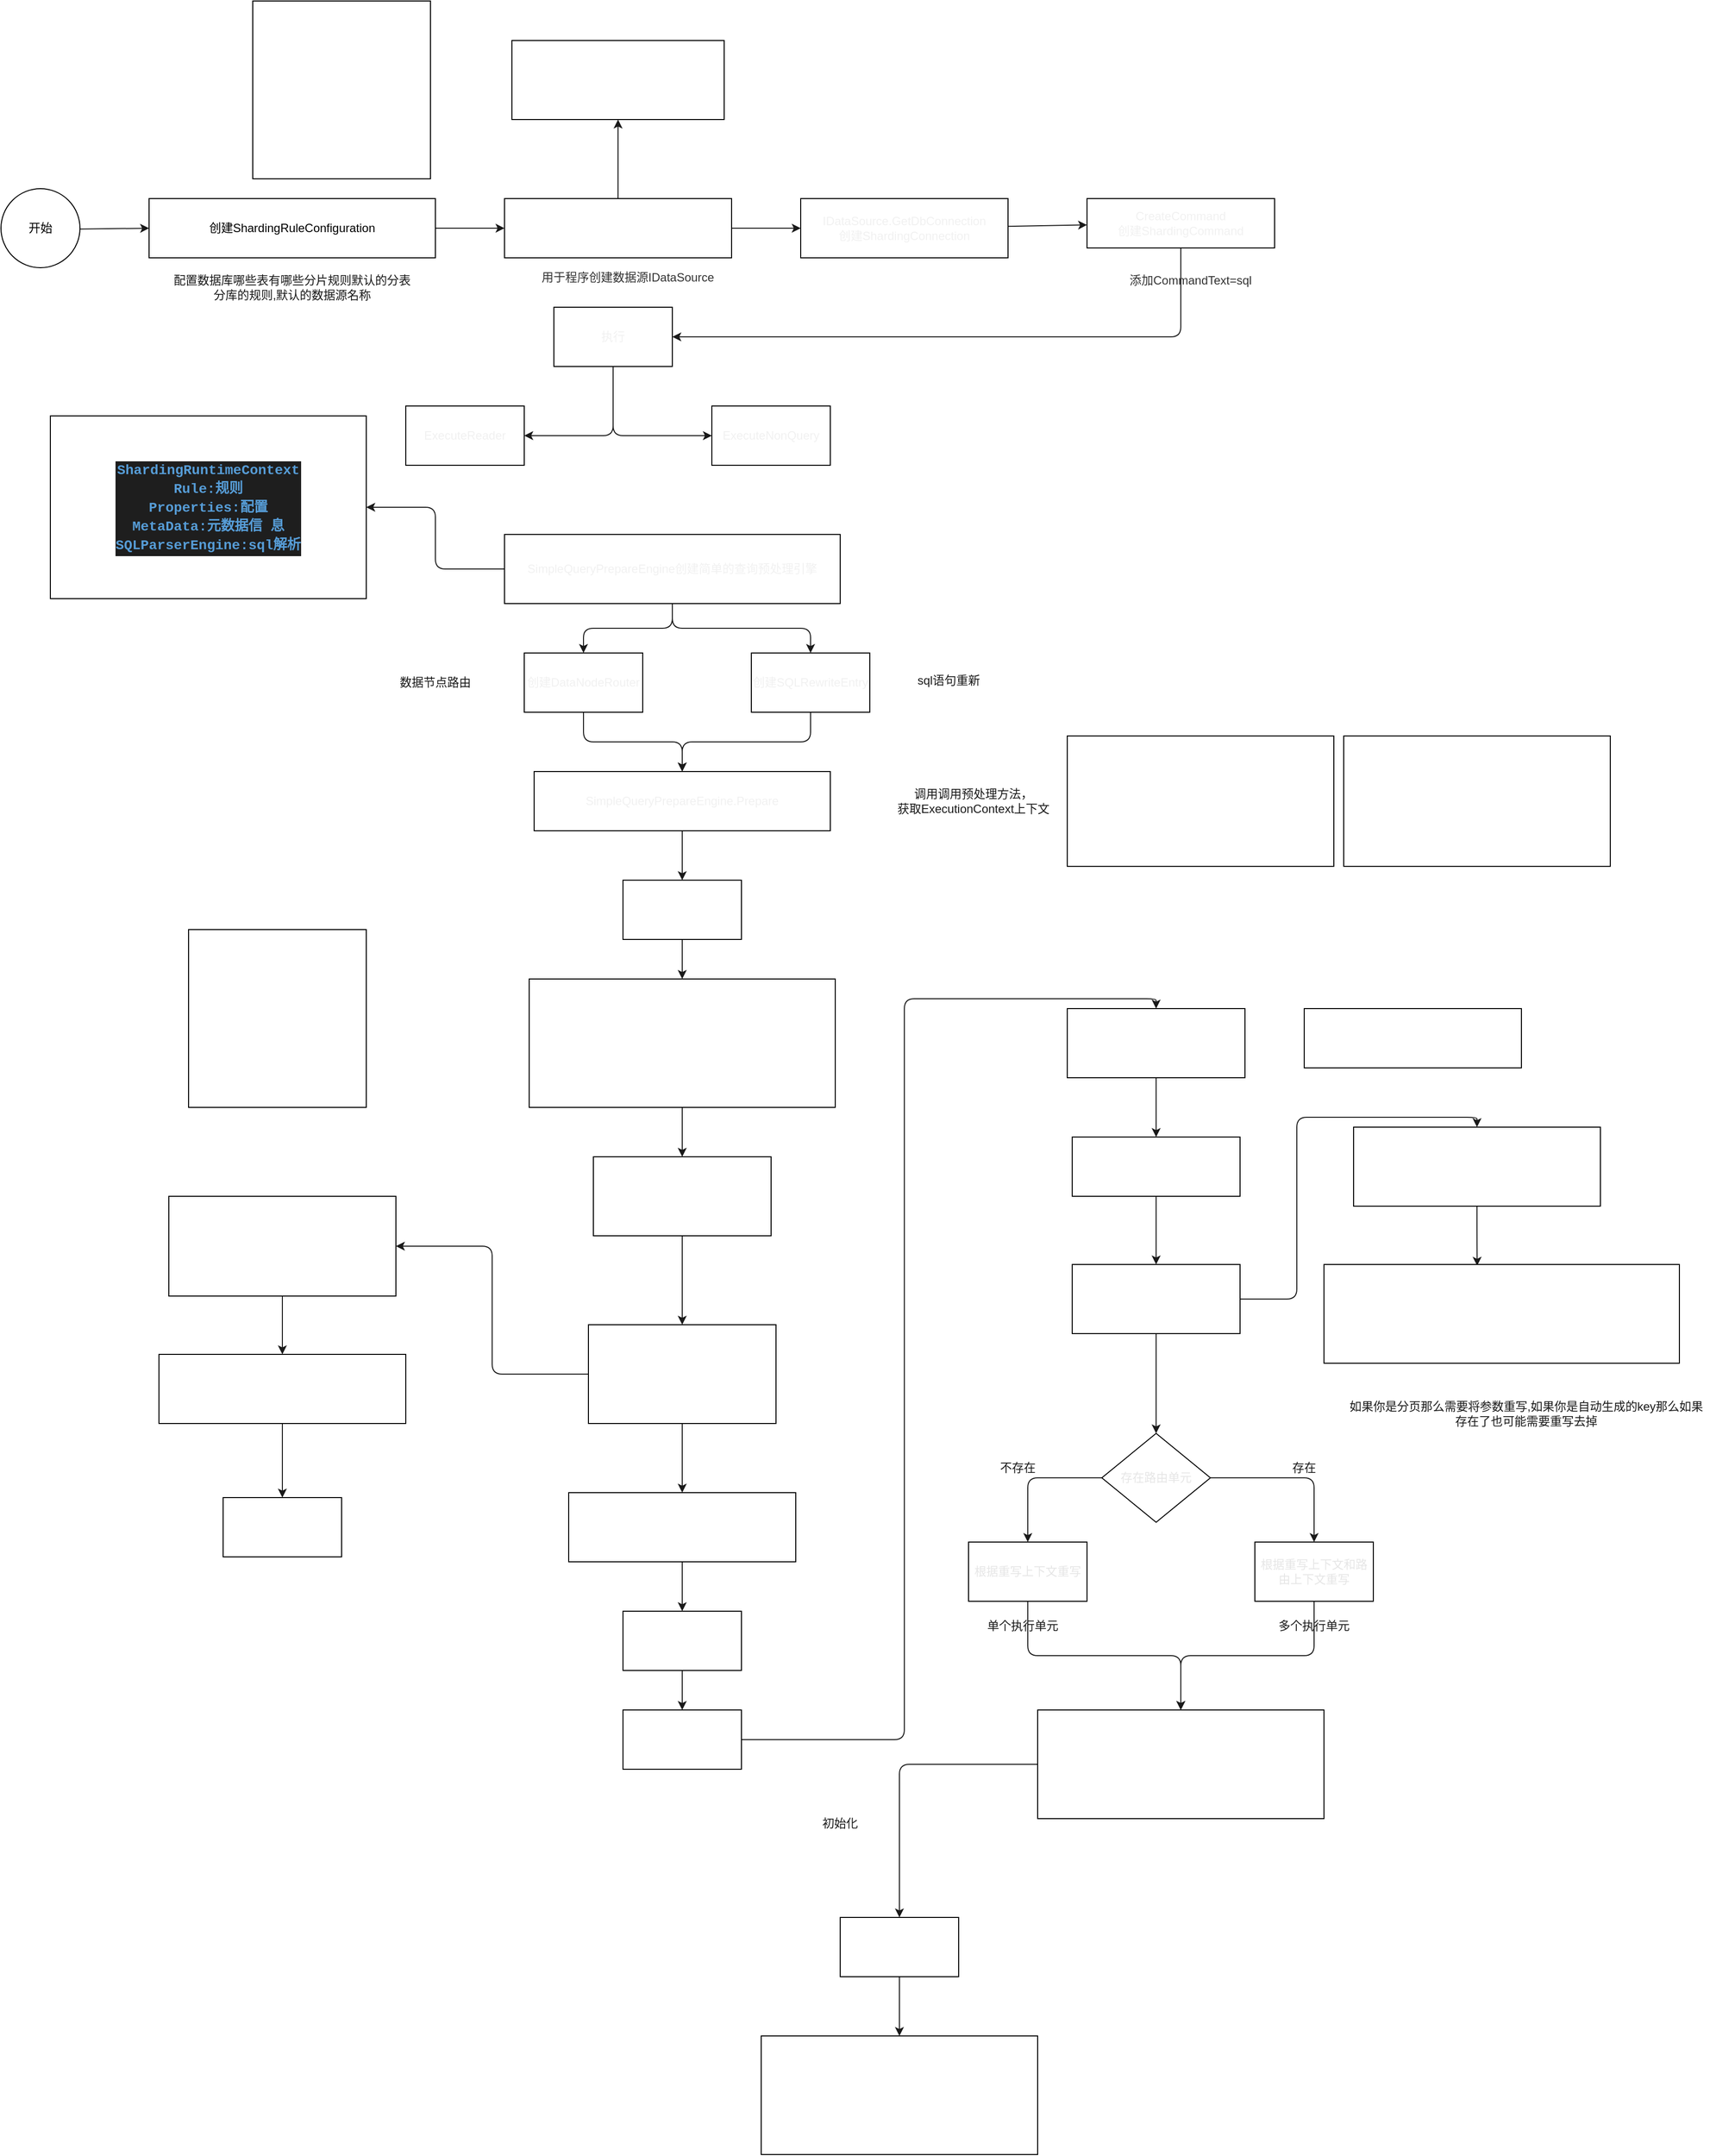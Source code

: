 <mxfile>
    <diagram id="X8oTSZ4Y2eFCrqhY_nRG" name="第 1 页">
        <mxGraphModel dx="1205" dy="2051" grid="1" gridSize="10" guides="1" tooltips="1" connect="1" arrows="1" fold="1" page="1" pageScale="1" pageWidth="827" pageHeight="1169" background="#ffffff" math="0" shadow="0">
            <root>
                <mxCell id="0"/>
                <mxCell id="1" parent="0"/>
                <mxCell id="7" style="edgeStyle=none;html=1;strokeColor=#1A1A1A;" edge="1" parent="1" source="2" target="3">
                    <mxGeometry relative="1" as="geometry"/>
                </mxCell>
                <mxCell id="2" value="开始" style="ellipse;whiteSpace=wrap;html=1;aspect=fixed;" vertex="1" parent="1">
                    <mxGeometry x="10" y="10" width="80" height="80" as="geometry"/>
                </mxCell>
                <mxCell id="9" style="edgeStyle=none;html=1;fontColor=#1A1A1A;strokeColor=#1A1A1A;" edge="1" parent="1" source="3" target="8">
                    <mxGeometry relative="1" as="geometry"/>
                </mxCell>
                <mxCell id="3" value="创建ShardingRuleConfiguration" style="rounded=0;whiteSpace=wrap;html=1;" vertex="1" parent="1">
                    <mxGeometry x="160" y="20" width="290" height="60" as="geometry"/>
                </mxCell>
                <mxCell id="5" value="配置数据库哪些表有哪些分片规则默认的分表分库的规则,默认的数据源名称" style="text;html=1;align=center;verticalAlign=middle;whiteSpace=wrap;rounded=0;fontColor=#1A1A1A;" vertex="1" parent="1">
                    <mxGeometry x="180" y="90" width="250" height="40" as="geometry"/>
                </mxCell>
                <mxCell id="18" style="edgeStyle=none;html=1;fontFamily=Helvetica;fontSize=12;fontColor=#f1f1f1;strokeColor=#1A1A1A;" edge="1" parent="1" source="8" target="17">
                    <mxGeometry relative="1" as="geometry"/>
                </mxCell>
                <mxCell id="63" style="edgeStyle=orthogonalEdgeStyle;html=1;entryX=0.5;entryY=1;entryDx=0;entryDy=0;fontFamily=Helvetica;fontSize=12;fontColor=#FFFFFF;strokeColor=#1A1A1A;" edge="1" parent="1" source="8" target="62">
                    <mxGeometry relative="1" as="geometry"/>
                </mxCell>
                <mxCell id="8" value="&lt;font color=&quot;#ffffff&quot;&gt;创建ShardingDataSourceFactory&lt;/font&gt;" style="rounded=0;whiteSpace=wrap;html=1;fontColor=#1A1A1A;" vertex="1" parent="1">
                    <mxGeometry x="520" y="20" width="230" height="60" as="geometry"/>
                </mxCell>
                <mxCell id="10" value="用于程序创建数据源IDataSource" style="text;html=1;strokeColor=none;fillColor=none;align=center;verticalAlign=middle;whiteSpace=wrap;rounded=0;fontColor=#333333;" vertex="1" parent="1">
                    <mxGeometry x="500" y="90" width="290" height="20" as="geometry"/>
                </mxCell>
                <mxCell id="20" style="edgeStyle=none;html=1;fontFamily=Helvetica;fontSize=12;fontColor=#f1f1f1;strokeColor=#1A1A1A;" edge="1" parent="1" source="17" target="19">
                    <mxGeometry relative="1" as="geometry"/>
                </mxCell>
                <mxCell id="17" value="IDataSource.GetDbConnection&lt;br&gt;创建ShardingConnection" style="rounded=0;whiteSpace=wrap;html=1;fontFamily=Helvetica;fontSize=12;fontColor=#f1f1f1;strokeColor=default;fillColor=default;" vertex="1" parent="1">
                    <mxGeometry x="820" y="20" width="210" height="60" as="geometry"/>
                </mxCell>
                <mxCell id="36" style="edgeStyle=orthogonalEdgeStyle;html=1;entryX=1;entryY=0.5;entryDx=0;entryDy=0;fontFamily=Helvetica;fontSize=12;fontColor=#f1f1f1;strokeColor=#1A1A1A;" edge="1" parent="1" source="19" target="30">
                    <mxGeometry relative="1" as="geometry">
                        <Array as="points">
                            <mxPoint x="1205" y="160"/>
                        </Array>
                    </mxGeometry>
                </mxCell>
                <mxCell id="19" value="CreateCommand&lt;br&gt;创建ShardingCommand" style="rounded=0;whiteSpace=wrap;html=1;fontFamily=Helvetica;fontSize=12;fontColor=#f1f1f1;strokeColor=default;fillColor=default;" vertex="1" parent="1">
                    <mxGeometry x="1110" y="20" width="190" height="50" as="geometry"/>
                </mxCell>
                <mxCell id="22" value="添加CommandText=sql" style="text;html=1;strokeColor=none;fillColor=none;align=center;verticalAlign=middle;whiteSpace=wrap;rounded=0;fontFamily=Helvetica;fontSize=12;fontColor=#333333;" vertex="1" parent="1">
                    <mxGeometry x="1140" y="90" width="150" height="25" as="geometry"/>
                </mxCell>
                <mxCell id="26" value="ExecuteReader" style="rounded=0;whiteSpace=wrap;html=1;fontFamily=Helvetica;fontSize=12;fontColor=#f1f1f1;strokeColor=default;fillColor=default;" vertex="1" parent="1">
                    <mxGeometry x="420" y="230" width="120" height="60" as="geometry"/>
                </mxCell>
                <mxCell id="27" value="ExecuteNonQuery" style="rounded=0;whiteSpace=wrap;html=1;fontFamily=Helvetica;fontSize=12;fontColor=#f1f1f1;strokeColor=default;fillColor=default;" vertex="1" parent="1">
                    <mxGeometry x="730" y="230" width="120" height="60" as="geometry"/>
                </mxCell>
                <mxCell id="38" style="edgeStyle=orthogonalEdgeStyle;html=1;entryX=0;entryY=0.5;entryDx=0;entryDy=0;fontFamily=Helvetica;fontSize=12;fontColor=#f1f1f1;strokeColor=#1A1A1A;" edge="1" parent="1" source="30" target="27">
                    <mxGeometry relative="1" as="geometry">
                        <Array as="points">
                            <mxPoint x="630" y="260"/>
                        </Array>
                    </mxGeometry>
                </mxCell>
                <mxCell id="39" style="edgeStyle=orthogonalEdgeStyle;html=1;entryX=1;entryY=0.5;entryDx=0;entryDy=0;fontFamily=Helvetica;fontSize=12;fontColor=#f1f1f1;strokeColor=#1A1A1A;" edge="1" parent="1" source="30" target="26">
                    <mxGeometry relative="1" as="geometry">
                        <Array as="points">
                            <mxPoint x="630" y="260"/>
                        </Array>
                    </mxGeometry>
                </mxCell>
                <mxCell id="30" value="执行" style="rounded=0;whiteSpace=wrap;html=1;fontFamily=Helvetica;fontSize=12;fontColor=#f1f1f1;strokeColor=default;fillColor=default;" vertex="1" parent="1">
                    <mxGeometry x="570" y="130" width="120" height="60" as="geometry"/>
                </mxCell>
                <mxCell id="44" style="edgeStyle=orthogonalEdgeStyle;html=1;fontFamily=Helvetica;fontSize=12;fontColor=#f1f1f1;strokeColor=#1A1A1A;" edge="1" parent="1" source="40" target="42">
                    <mxGeometry relative="1" as="geometry"/>
                </mxCell>
                <mxCell id="46" style="edgeStyle=orthogonalEdgeStyle;html=1;fontFamily=Helvetica;fontSize=12;fontColor=#f1f1f1;strokeColor=#1A1A1A;" edge="1" parent="1" source="40" target="41">
                    <mxGeometry relative="1" as="geometry"/>
                </mxCell>
                <mxCell id="47" style="edgeStyle=orthogonalEdgeStyle;html=1;fontFamily=Helvetica;fontSize=12;fontColor=#f1f1f1;strokeColor=#1A1A1A;" edge="1" parent="1" source="40" target="45">
                    <mxGeometry relative="1" as="geometry"/>
                </mxCell>
                <mxCell id="40" value="SimpleQueryPrepareEngine创建简单的查询预处理引擎" style="rounded=0;whiteSpace=wrap;html=1;fontFamily=Helvetica;fontSize=12;fontColor=#f1f1f1;strokeColor=default;fillColor=default;" vertex="1" parent="1">
                    <mxGeometry x="520" y="360" width="340" height="70" as="geometry"/>
                </mxCell>
                <mxCell id="54" style="edgeStyle=orthogonalEdgeStyle;html=1;fontFamily=Helvetica;fontSize=12;fontColor=#f1f1f1;strokeColor=#1A1A1A;" edge="1" parent="1" source="41" target="52">
                    <mxGeometry relative="1" as="geometry"/>
                </mxCell>
                <mxCell id="41" value="创建DataNodeRouter" style="rounded=0;whiteSpace=wrap;html=1;fontFamily=Helvetica;fontSize=12;fontColor=#f1f1f1;strokeColor=default;fillColor=default;" vertex="1" parent="1">
                    <mxGeometry x="540" y="480" width="120" height="60" as="geometry"/>
                </mxCell>
                <mxCell id="42" value="&lt;div style=&quot;color: rgb(212 , 212 , 212) ; background-color: rgb(30 , 30 , 30) ; font-family: &amp;#34;menlo&amp;#34; , &amp;#34;consolas&amp;#34; , &amp;#34;courier new&amp;#34; , monospace , &amp;#34;consolas&amp;#34; , &amp;#34;courier new&amp;#34; , monospace ; font-size: 14px ; line-height: 19px&quot;&gt;&lt;span style=&quot;color: #569cd6 ; font-weight: bold&quot;&gt;ShardingRuntimeContext&lt;/span&gt;&lt;/div&gt;&lt;div style=&quot;color: rgb(212 , 212 , 212) ; background-color: rgb(30 , 30 , 30) ; font-family: &amp;#34;menlo&amp;#34; , &amp;#34;consolas&amp;#34; , &amp;#34;courier new&amp;#34; , monospace , &amp;#34;consolas&amp;#34; , &amp;#34;courier new&amp;#34; , monospace ; font-size: 14px ; line-height: 19px&quot;&gt;&lt;span style=&quot;color: #569cd6 ; font-weight: bold&quot;&gt;Rule:规则&lt;/span&gt;&lt;/div&gt;&lt;div style=&quot;color: rgb(212 , 212 , 212) ; background-color: rgb(30 , 30 , 30) ; font-family: &amp;#34;menlo&amp;#34; , &amp;#34;consolas&amp;#34; , &amp;#34;courier new&amp;#34; , monospace , &amp;#34;consolas&amp;#34; , &amp;#34;courier new&amp;#34; , monospace ; font-size: 14px ; line-height: 19px&quot;&gt;&lt;span style=&quot;color: #569cd6 ; font-weight: bold&quot;&gt;Properties:配置&lt;/span&gt;&lt;/div&gt;&lt;div style=&quot;color: rgb(212 , 212 , 212) ; background-color: rgb(30 , 30 , 30) ; font-family: &amp;#34;menlo&amp;#34; , &amp;#34;consolas&amp;#34; , &amp;#34;courier new&amp;#34; , monospace , &amp;#34;consolas&amp;#34; , &amp;#34;courier new&amp;#34; , monospace ; font-size: 14px ; line-height: 19px&quot;&gt;&lt;span style=&quot;color: #569cd6 ; font-weight: bold&quot;&gt;MetaData:元数据信 息&lt;/span&gt;&lt;/div&gt;&lt;div style=&quot;background-color: rgb(30 , 30 , 30) ; line-height: 19px&quot;&gt;&lt;font color=&quot;#569cd6&quot; face=&quot;menlo, consolas, courier new, monospace, consolas, courier new, monospace&quot;&gt;&lt;span style=&quot;font-size: 14px&quot;&gt;&lt;b&gt;SQLParserEngine:sql解析&lt;/b&gt;&lt;/span&gt;&lt;/font&gt;&lt;br&gt;&lt;/div&gt;" style="rounded=0;whiteSpace=wrap;html=1;fontFamily=Helvetica;fontSize=12;fontColor=#f1f1f1;strokeColor=default;fillColor=default;" vertex="1" parent="1">
                    <mxGeometry x="60" y="240" width="320" height="185" as="geometry"/>
                </mxCell>
                <mxCell id="53" style="edgeStyle=orthogonalEdgeStyle;html=1;entryX=0.5;entryY=0;entryDx=0;entryDy=0;fontFamily=Helvetica;fontSize=12;fontColor=#f1f1f1;strokeColor=#1A1A1A;" edge="1" parent="1" source="45" target="52">
                    <mxGeometry relative="1" as="geometry"/>
                </mxCell>
                <mxCell id="45" value="创建SQLRewriteEntry" style="rounded=0;whiteSpace=wrap;html=1;fontFamily=Helvetica;fontSize=12;fontColor=#f1f1f1;strokeColor=default;fillColor=default;" vertex="1" parent="1">
                    <mxGeometry x="770" y="480" width="120" height="60" as="geometry"/>
                </mxCell>
                <mxCell id="48" value="&lt;font color=&quot;#1a1a1a&quot;&gt;数据节点路由&lt;/font&gt;" style="text;html=1;strokeColor=none;fillColor=none;align=center;verticalAlign=middle;whiteSpace=wrap;rounded=0;fontFamily=Helvetica;fontSize=12;fontColor=#f1f1f1;" vertex="1" parent="1">
                    <mxGeometry x="410" y="497.5" width="80" height="25" as="geometry"/>
                </mxCell>
                <mxCell id="49" value="&lt;font color=&quot;#1a1a1a&quot;&gt;sql语句重新&lt;/font&gt;" style="text;html=1;strokeColor=none;fillColor=none;align=center;verticalAlign=middle;whiteSpace=wrap;rounded=0;fontFamily=Helvetica;fontSize=12;fontColor=#f1f1f1;" vertex="1" parent="1">
                    <mxGeometry x="930" y="495" width="80" height="25" as="geometry"/>
                </mxCell>
                <mxCell id="60" style="edgeStyle=orthogonalEdgeStyle;html=1;entryX=0.5;entryY=0;entryDx=0;entryDy=0;fontFamily=Helvetica;fontSize=12;fontColor=#FFFFFF;strokeColor=#1A1A1A;" edge="1" parent="1" source="52" target="59">
                    <mxGeometry relative="1" as="geometry"/>
                </mxCell>
                <mxCell id="52" value="SimpleQueryPrepareEngine.Prepare" style="rounded=0;whiteSpace=wrap;html=1;fontFamily=Helvetica;fontSize=12;fontColor=#f1f1f1;strokeColor=default;fillColor=default;" vertex="1" parent="1">
                    <mxGeometry x="550" y="600" width="300" height="60" as="geometry"/>
                </mxCell>
                <mxCell id="55" value="&lt;font color=&quot;#1a1a1a&quot;&gt;调用调用预处理方法，&lt;br&gt;获取ExecutionContext上下文&lt;br&gt;&lt;/font&gt;" style="text;html=1;strokeColor=none;fillColor=none;align=center;verticalAlign=middle;whiteSpace=wrap;rounded=0;fontFamily=Helvetica;fontSize=12;fontColor=#f1f1f1;" vertex="1" parent="1">
                    <mxGeometry x="870" y="610" width="250" height="40" as="geometry"/>
                </mxCell>
                <mxCell id="56" value="ExecutionContext&lt;br&gt;ISqlCommandContext:SQL命令上下文&lt;br&gt;ExecutionUnit:执行单元" style="rounded=0;whiteSpace=wrap;html=1;fontFamily=Helvetica;fontSize=12;fontColor=#FFFFFF;strokeColor=default;fillColor=default;" vertex="1" parent="1">
                    <mxGeometry x="1090" y="564" width="270" height="132" as="geometry"/>
                </mxCell>
                <mxCell id="57" value="ISqlCommandContext&lt;br&gt;ISqlCommand:SQL命令:DML.DCL...Select,Insert...&lt;br&gt;TablesContext:涉及的表" style="rounded=0;whiteSpace=wrap;html=1;fontFamily=Helvetica;fontSize=12;fontColor=#FFFFFF;strokeColor=default;fillColor=default;" vertex="1" parent="1">
                    <mxGeometry x="1370" y="564" width="270" height="132" as="geometry"/>
                </mxCell>
                <mxCell id="66" style="edgeStyle=orthogonalEdgeStyle;html=1;entryX=0.5;entryY=0;entryDx=0;entryDy=0;fontFamily=Helvetica;fontSize=12;fontColor=#FFFFFF;strokeColor=#1A1A1A;" edge="1" parent="1" source="59" target="61">
                    <mxGeometry relative="1" as="geometry"/>
                </mxCell>
                <mxCell id="59" value="拷贝参数" style="rounded=0;whiteSpace=wrap;html=1;fontFamily=Helvetica;fontSize=12;fontColor=#FFFFFF;strokeColor=default;fillColor=default;" vertex="1" parent="1">
                    <mxGeometry x="640" y="710" width="120" height="60" as="geometry"/>
                </mxCell>
                <mxCell id="68" style="edgeStyle=orthogonalEdgeStyle;html=1;fontFamily=Helvetica;fontSize=12;fontColor=#FFFFFF;strokeColor=#1A1A1A;" edge="1" parent="1" source="61" target="67">
                    <mxGeometry relative="1" as="geometry"/>
                </mxCell>
                <mxCell id="61" value="执行路由,对DataNodeRouter注册RouteDecorator,&lt;br&gt;需要实现接口IRouteDecorator,反射创建路由包装器" style="rounded=0;whiteSpace=wrap;html=1;fontFamily=Helvetica;fontSize=12;fontColor=#FFFFFF;strokeColor=default;fillColor=default;" vertex="1" parent="1">
                    <mxGeometry x="545" y="810" width="310" height="130" as="geometry"/>
                </mxCell>
                <mxCell id="62" value="自动注册:&lt;br&gt;IRouteDecorator,&lt;br&gt;ISqlRewriteContextDecorator,&lt;br&gt;IResultProcessEngine" style="rounded=0;whiteSpace=wrap;html=1;fontFamily=Helvetica;fontSize=12;fontColor=#FFFFFF;strokeColor=default;fillColor=default;" vertex="1" parent="1">
                    <mxGeometry x="527.5" y="-140" width="215" height="80" as="geometry"/>
                </mxCell>
                <mxCell id="64" value="&lt;span&gt;IRouteDecorator:&lt;br&gt;&lt;/span&gt;可以对RouteContext进行增强设置等操作。&lt;br&gt;ShardingRouteDecorator：&lt;br&gt;1.分片命令校验&lt;br&gt;2.获取分片条件&lt;br&gt;3.判断是否需要合并分片值&lt;br&gt;4.校验子查询分片值&lt;br&gt;5.合并分片条件&lt;br&gt;6.创建分片路由引擎&lt;br&gt;7.根据路由结果创建路由上下文" style="whiteSpace=wrap;html=1;aspect=fixed;rounded=0;fontFamily=Helvetica;fontSize=12;fontColor=#FFFFFF;strokeColor=default;fillColor=default;" vertex="1" parent="1">
                    <mxGeometry x="265" y="-180" width="180" height="180" as="geometry"/>
                </mxCell>
                <mxCell id="65" value="&lt;span&gt;IRouteDecorator:&lt;br&gt;&lt;/span&gt;可以对RouteContext进行增强设置等操作。&lt;br&gt;ShardingRouteDecorator：&lt;br&gt;1.分片命令校验&lt;br&gt;2.获取分片条件&lt;br&gt;3.判断是否需要合并分片值&lt;br&gt;4.校验子查询分片值&lt;br&gt;5.合并分片条件&lt;br&gt;6.创建分片路由引擎&lt;br&gt;7.根据路由结果创建路由上下文" style="whiteSpace=wrap;html=1;aspect=fixed;rounded=0;fontFamily=Helvetica;fontSize=12;fontColor=#FFFFFF;strokeColor=default;fillColor=default;" vertex="1" parent="1">
                    <mxGeometry x="200" y="760" width="180" height="180" as="geometry"/>
                </mxCell>
                <mxCell id="73" style="edgeStyle=orthogonalEdgeStyle;html=1;fontFamily=Helvetica;fontSize=12;fontColor=#FFFFFF;strokeColor=#1A1A1A;" edge="1" parent="1" source="67" target="69">
                    <mxGeometry relative="1" as="geometry"/>
                </mxCell>
                <mxCell id="67" value="DataNodeRouter.Route" style="rounded=0;whiteSpace=wrap;html=1;fontFamily=Helvetica;fontSize=12;fontColor=#FFFFFF;strokeColor=default;fillColor=default;" vertex="1" parent="1">
                    <mxGeometry x="610" y="990" width="180" height="80" as="geometry"/>
                </mxCell>
                <mxCell id="74" style="edgeStyle=orthogonalEdgeStyle;html=1;entryX=1;entryY=0.5;entryDx=0;entryDy=0;fontFamily=Helvetica;fontSize=12;fontColor=#FFFFFF;strokeColor=#1A1A1A;" edge="1" parent="1" source="69" target="70">
                    <mxGeometry relative="1" as="geometry"/>
                </mxCell>
                <mxCell id="78" style="edgeStyle=orthogonalEdgeStyle;html=1;fontFamily=Helvetica;fontSize=12;fontColor=#FFFFFF;strokeColor=#1A1A1A;" edge="1" parent="1" source="69" target="76">
                    <mxGeometry relative="1" as="geometry"/>
                </mxCell>
                <mxCell id="69" value="解析Sql生成SqlCommand并且创建ISqlCommandContext" style="rounded=0;whiteSpace=wrap;html=1;fontFamily=Helvetica;fontSize=12;fontColor=#FFFFFF;strokeColor=default;fillColor=default;" vertex="1" parent="1">
                    <mxGeometry x="605" y="1160" width="190" height="100" as="geometry"/>
                </mxCell>
                <mxCell id="75" style="edgeStyle=orthogonalEdgeStyle;html=1;fontFamily=Helvetica;fontSize=12;fontColor=#FFFFFF;strokeColor=#1A1A1A;" edge="1" parent="1" source="70" target="71">
                    <mxGeometry relative="1" as="geometry"/>
                </mxCell>
                <mxCell id="70" value="SqlParserEngine:&lt;br&gt;解析数据库命令创建ISqlCommand" style="rounded=0;whiteSpace=wrap;html=1;fontFamily=Helvetica;fontSize=12;fontColor=#FFFFFF;strokeColor=default;fillColor=default;" vertex="1" parent="1">
                    <mxGeometry x="180" y="1030" width="230" height="101" as="geometry"/>
                </mxCell>
                <mxCell id="81" style="edgeStyle=orthogonalEdgeStyle;html=1;fontFamily=Helvetica;fontSize=12;fontColor=#FFFFFF;strokeColor=#1A1A1A;" edge="1" parent="1" source="71" target="77">
                    <mxGeometry relative="1" as="geometry"/>
                </mxCell>
                <mxCell id="71" value="自动注册ISqlParserConfiguration" style="rounded=0;whiteSpace=wrap;html=1;fontFamily=Helvetica;fontSize=12;fontColor=#FFFFFF;strokeColor=default;fillColor=default;" vertex="1" parent="1">
                    <mxGeometry x="170" y="1190" width="250" height="70" as="geometry"/>
                </mxCell>
                <mxCell id="82" style="edgeStyle=orthogonalEdgeStyle;html=1;fontFamily=Helvetica;fontSize=12;fontColor=#FFFFFF;strokeColor=#1A1A1A;" edge="1" parent="1" source="76" target="80">
                    <mxGeometry relative="1" as="geometry"/>
                </mxCell>
                <mxCell id="76" value="路由上下文RouteContext" style="rounded=0;whiteSpace=wrap;html=1;fontFamily=Helvetica;fontSize=12;fontColor=#FFFFFF;strokeColor=default;fillColor=default;" vertex="1" parent="1">
                    <mxGeometry x="585" y="1330" width="230" height="70" as="geometry"/>
                </mxCell>
                <mxCell id="77" value="创建对应的增删改查SqlCommand" style="rounded=0;whiteSpace=wrap;html=1;fontFamily=Helvetica;fontSize=12;fontColor=#FFFFFF;strokeColor=default;fillColor=default;" vertex="1" parent="1">
                    <mxGeometry x="235" y="1335" width="120" height="60" as="geometry"/>
                </mxCell>
                <mxCell id="84" style="edgeStyle=orthogonalEdgeStyle;html=1;entryX=0.5;entryY=0;entryDx=0;entryDy=0;fontFamily=Helvetica;fontSize=12;fontColor=#FFFFFF;strokeColor=#1A1A1A;" edge="1" parent="1" source="80" target="83">
                    <mxGeometry relative="1" as="geometry"/>
                </mxCell>
                <mxCell id="80" value="循环处理路由装饰器" style="rounded=0;whiteSpace=wrap;html=1;fontFamily=Helvetica;fontSize=12;fontColor=#FFFFFF;strokeColor=default;fillColor=default;" vertex="1" parent="1">
                    <mxGeometry x="640" y="1450" width="120" height="60" as="geometry"/>
                </mxCell>
                <mxCell id="86" style="edgeStyle=orthogonalEdgeStyle;html=1;entryX=0.5;entryY=0;entryDx=0;entryDy=0;fontFamily=Helvetica;fontSize=12;fontColor=#FFFFFF;strokeColor=#1A1A1A;" edge="1" parent="1" source="83" target="85">
                    <mxGeometry relative="1" as="geometry"/>
                </mxCell>
                <mxCell id="83" value="根据SqlCommandContext创建ExecutionContext" style="rounded=0;whiteSpace=wrap;html=1;fontFamily=Helvetica;fontSize=12;fontColor=#FFFFFF;strokeColor=default;fillColor=default;" vertex="1" parent="1">
                    <mxGeometry x="640" y="1550" width="120" height="60" as="geometry"/>
                </mxCell>
                <mxCell id="90" style="edgeStyle=orthogonalEdgeStyle;html=1;fontFamily=Helvetica;fontSize=12;fontColor=#FFFFFF;strokeColor=#1A1A1A;" edge="1" parent="1" source="85" target="88">
                    <mxGeometry relative="1" as="geometry"/>
                </mxCell>
                <mxCell id="85" value="注册重写装饰器&lt;br&gt;RegisterRewriteDecorator" style="rounded=0;whiteSpace=wrap;html=1;fontFamily=Helvetica;fontSize=12;fontColor=#FFFFFF;strokeColor=default;fillColor=default;" vertex="1" parent="1">
                    <mxGeometry x="1090" y="840" width="180" height="70" as="geometry"/>
                </mxCell>
                <mxCell id="87" value="ISqlRewriteContextDecorator" style="rounded=0;whiteSpace=wrap;html=1;fontFamily=Helvetica;fontSize=12;fontColor=#FFFFFF;strokeColor=default;fillColor=default;" vertex="1" parent="1">
                    <mxGeometry x="1330" y="840" width="220" height="60" as="geometry"/>
                </mxCell>
                <mxCell id="92" style="edgeStyle=orthogonalEdgeStyle;html=1;fontFamily=Helvetica;fontSize=12;fontColor=#FFFFFF;strokeColor=#1A1A1A;" edge="1" parent="1" source="88" target="91">
                    <mxGeometry relative="1" as="geometry"/>
                </mxCell>
                <mxCell id="88" value="创建SQLRewriteContext" style="rounded=0;whiteSpace=wrap;html=1;fontFamily=Helvetica;fontSize=12;fontColor=#FFFFFF;strokeColor=default;fillColor=default;" vertex="1" parent="1">
                    <mxGeometry x="1095" y="970" width="170" height="60" as="geometry"/>
                </mxCell>
                <mxCell id="94" style="edgeStyle=orthogonalEdgeStyle;html=1;entryX=0.5;entryY=0;entryDx=0;entryDy=0;fontFamily=Helvetica;fontSize=12;fontColor=#FFFFFF;strokeColor=#1A1A1A;" edge="1" parent="1" source="91" target="93">
                    <mxGeometry relative="1" as="geometry"/>
                </mxCell>
                <mxCell id="99" style="edgeStyle=orthogonalEdgeStyle;html=1;fontFamily=Helvetica;fontSize=12;fontColor=#1A1A1A;strokeColor=#1A1A1A;" edge="1" parent="1" source="91" target="98">
                    <mxGeometry relative="1" as="geometry"/>
                </mxCell>
                <mxCell id="91" value="循环处理所有装饰器" style="rounded=0;whiteSpace=wrap;html=1;fontFamily=Helvetica;fontSize=12;fontColor=#FFFFFF;strokeColor=default;fillColor=default;" vertex="1" parent="1">
                    <mxGeometry x="1095" y="1099" width="170" height="70" as="geometry"/>
                </mxCell>
                <mxCell id="96" style="edgeStyle=orthogonalEdgeStyle;html=1;entryX=0.431;entryY=0.013;entryDx=0;entryDy=0;entryPerimeter=0;fontFamily=Helvetica;fontSize=12;fontColor=#FFFFFF;strokeColor=#1A1A1A;" edge="1" parent="1" source="93" target="95">
                    <mxGeometry relative="1" as="geometry"/>
                </mxCell>
                <mxCell id="93" value="创建:ShardingSqlRewriteContextDecorator" style="rounded=0;whiteSpace=wrap;html=1;fontFamily=Helvetica;fontSize=12;fontColor=#FFFFFF;strokeColor=default;fillColor=default;" vertex="1" parent="1">
                    <mxGeometry x="1380" y="960" width="250" height="80" as="geometry"/>
                </mxCell>
                <mxCell id="95" value="创建:ShardingParameterRewriterBuilder&lt;br&gt;1.ShardingGeneratedKeyInsertValueParameterRewriter&lt;br&gt;2.ShardingPaginationParameterRewriter" style="rounded=0;whiteSpace=wrap;html=1;fontFamily=Helvetica;fontSize=12;fontColor=#FFFFFF;strokeColor=default;fillColor=default;" vertex="1" parent="1">
                    <mxGeometry x="1350" y="1099" width="360" height="100" as="geometry"/>
                </mxCell>
                <mxCell id="97" value="&lt;font color=&quot;#1a1a1a&quot;&gt;如果你是分页那么需要将参数重写,如果你是自动生成的key那么如果存在了也可能需要重写去掉&lt;/font&gt;" style="text;html=1;strokeColor=none;fillColor=none;align=center;verticalAlign=middle;whiteSpace=wrap;rounded=0;fontFamily=Helvetica;fontSize=12;fontColor=#FFFFFF;" vertex="1" parent="1">
                    <mxGeometry x="1370" y="1210" width="370" height="80" as="geometry"/>
                </mxCell>
                <mxCell id="102" style="edgeStyle=orthogonalEdgeStyle;html=1;fontFamily=Helvetica;fontSize=12;fontColor=#E6E6E6;strokeColor=#1A1A1A;" edge="1" parent="1" source="98" target="100">
                    <mxGeometry relative="1" as="geometry"/>
                </mxCell>
                <mxCell id="107" style="edgeStyle=orthogonalEdgeStyle;html=1;fontFamily=Helvetica;fontSize=12;fontColor=#1A1A1A;strokeColor=#1A1A1A;" edge="1" parent="1" source="98" target="106">
                    <mxGeometry relative="1" as="geometry"/>
                </mxCell>
                <mxCell id="98" value="存在路由单元" style="rhombus;whiteSpace=wrap;html=1;rounded=0;fontFamily=Helvetica;fontSize=12;fontColor=#E6E6E6;strokeColor=default;fillColor=default;" vertex="1" parent="1">
                    <mxGeometry x="1125" y="1270" width="110" height="90" as="geometry"/>
                </mxCell>
                <mxCell id="110" style="edgeStyle=orthogonalEdgeStyle;html=1;fontFamily=Helvetica;fontSize=12;fontColor=#1A1A1A;strokeColor=#1A1A1A;" edge="1" parent="1" source="100" target="108">
                    <mxGeometry relative="1" as="geometry"/>
                </mxCell>
                <mxCell id="100" value="根据重写上下文重写" style="rounded=0;whiteSpace=wrap;html=1;fontFamily=Helvetica;fontSize=12;fontColor=#E6E6E6;strokeColor=default;fillColor=default;" vertex="1" parent="1">
                    <mxGeometry x="990" y="1380" width="120" height="60" as="geometry"/>
                </mxCell>
                <mxCell id="103" value="不存在" style="text;html=1;strokeColor=none;fillColor=none;align=center;verticalAlign=middle;whiteSpace=wrap;rounded=0;fontFamily=Helvetica;fontSize=12;fontColor=#1A1A1A;" vertex="1" parent="1">
                    <mxGeometry x="1010" y="1290" width="60" height="30" as="geometry"/>
                </mxCell>
                <mxCell id="104" value="存在" style="text;html=1;strokeColor=none;fillColor=none;align=center;verticalAlign=middle;whiteSpace=wrap;rounded=0;fontFamily=Helvetica;fontSize=12;fontColor=#1A1A1A;" vertex="1" parent="1">
                    <mxGeometry x="1300" y="1290" width="60" height="30" as="geometry"/>
                </mxCell>
                <mxCell id="109" style="edgeStyle=orthogonalEdgeStyle;html=1;fontFamily=Helvetica;fontSize=12;fontColor=#1A1A1A;strokeColor=#1A1A1A;" edge="1" parent="1" source="106" target="108">
                    <mxGeometry relative="1" as="geometry"/>
                </mxCell>
                <mxCell id="106" value="根据重写上下文和路由上下文重写" style="rounded=0;whiteSpace=wrap;html=1;fontFamily=Helvetica;fontSize=12;fontColor=#E6E6E6;strokeColor=default;fillColor=default;" vertex="1" parent="1">
                    <mxGeometry x="1280" y="1380" width="120" height="60" as="geometry"/>
                </mxCell>
                <mxCell id="114" style="edgeStyle=orthogonalEdgeStyle;html=1;entryX=0.5;entryY=0;entryDx=0;entryDy=0;fontFamily=Helvetica;fontSize=12;fontColor=#FFFFFF;strokeColor=#1A1A1A;" edge="1" parent="1" source="108" target="113">
                    <mxGeometry relative="1" as="geometry"/>
                </mxCell>
                <mxCell id="108" value="ExecutionContext&lt;br&gt;添加执行结果集合&lt;br&gt;List&amp;lt;ExecutionUnit&amp;gt;" style="rounded=0;whiteSpace=wrap;html=1;fontFamily=Helvetica;fontSize=12;fontColor=#FFFFFF;strokeColor=default;fillColor=default;" vertex="1" parent="1">
                    <mxGeometry x="1060" y="1550" width="290" height="110" as="geometry"/>
                </mxCell>
                <mxCell id="111" value="单个执行单元" style="text;html=1;strokeColor=none;fillColor=none;align=center;verticalAlign=middle;whiteSpace=wrap;rounded=0;fontFamily=Helvetica;fontSize=12;fontColor=#1A1A1A;" vertex="1" parent="1">
                    <mxGeometry x="995" y="1450" width="100" height="30" as="geometry"/>
                </mxCell>
                <mxCell id="112" value="多个执行单元" style="text;html=1;strokeColor=none;fillColor=none;align=center;verticalAlign=middle;whiteSpace=wrap;rounded=0;fontFamily=Helvetica;fontSize=12;fontColor=#1A1A1A;" vertex="1" parent="1">
                    <mxGeometry x="1290" y="1450" width="100" height="30" as="geometry"/>
                </mxCell>
                <mxCell id="117" style="edgeStyle=orthogonalEdgeStyle;html=1;fontFamily=Helvetica;fontSize=12;fontColor=#FFFFFF;strokeColor=#1A1A1A;" edge="1" parent="1" source="113" target="116">
                    <mxGeometry relative="1" as="geometry"/>
                </mxCell>
                <mxCell id="113" value="CommandExecutor" style="rounded=0;whiteSpace=wrap;html=1;fontFamily=Helvetica;fontSize=12;fontColor=#FFFFFF;strokeColor=default;fillColor=default;" vertex="1" parent="1">
                    <mxGeometry x="860" y="1760" width="120" height="60" as="geometry"/>
                </mxCell>
                <mxCell id="115" value="初始化" style="text;html=1;strokeColor=none;fillColor=none;align=center;verticalAlign=middle;whiteSpace=wrap;rounded=0;fontFamily=Helvetica;fontSize=12;fontColor=#1A1A1A;" vertex="1" parent="1">
                    <mxGeometry x="810" y="1650" width="100" height="30" as="geometry"/>
                </mxCell>
                <mxCell id="116" value="对执行单元进行分组,分组规则同库按&lt;br&gt;max connection limit size&lt;br&gt;为一组并行查询" style="rounded=0;whiteSpace=wrap;html=1;fontFamily=Helvetica;fontSize=12;fontColor=#FFFFFF;strokeColor=default;fillColor=default;" vertex="1" parent="1">
                    <mxGeometry x="780" y="1880" width="280" height="120" as="geometry"/>
                </mxCell>
            </root>
        </mxGraphModel>
    </diagram>
</mxfile>